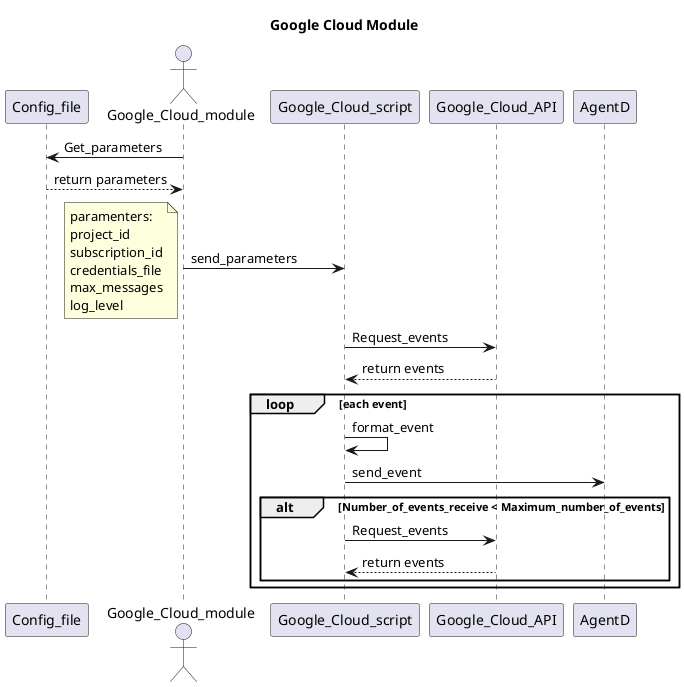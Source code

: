 ' Copyright (C) 2024, Openarmor' Created by Openarmor, . <info@openarmor.com>.
' This program is free software; you can redistribute it and/or modify it under the terms of GPLv2

@startuml
title Google Cloud Module

participant Config_file
actor Google_Cloud_module
participant Google_Cloud_script
participant Google_Cloud_API
participant AgentD

Google_Cloud_module->Config_file: Get_parameters
Config_file --> Google_Cloud_module: return parameters

Google_Cloud_module -> Google_Cloud_script: send_parameters
note left 
paramenters:
project_id
subscription_id
credentials_file
max_messages
log_level
end note

Google_Cloud_script -> Google_Cloud_API: Request_events
Google_Cloud_API --> Google_Cloud_script: return events

loop each event
    Google_Cloud_script -> Google_Cloud_script: format_event
    Google_Cloud_script -> AgentD: send_event

    alt Number_of_events_receive < Maximum_number_of_events
        Google_Cloud_script -> Google_Cloud_API: Request_events
        Google_Cloud_API --> Google_Cloud_script: return events
    end
end

@enduml
